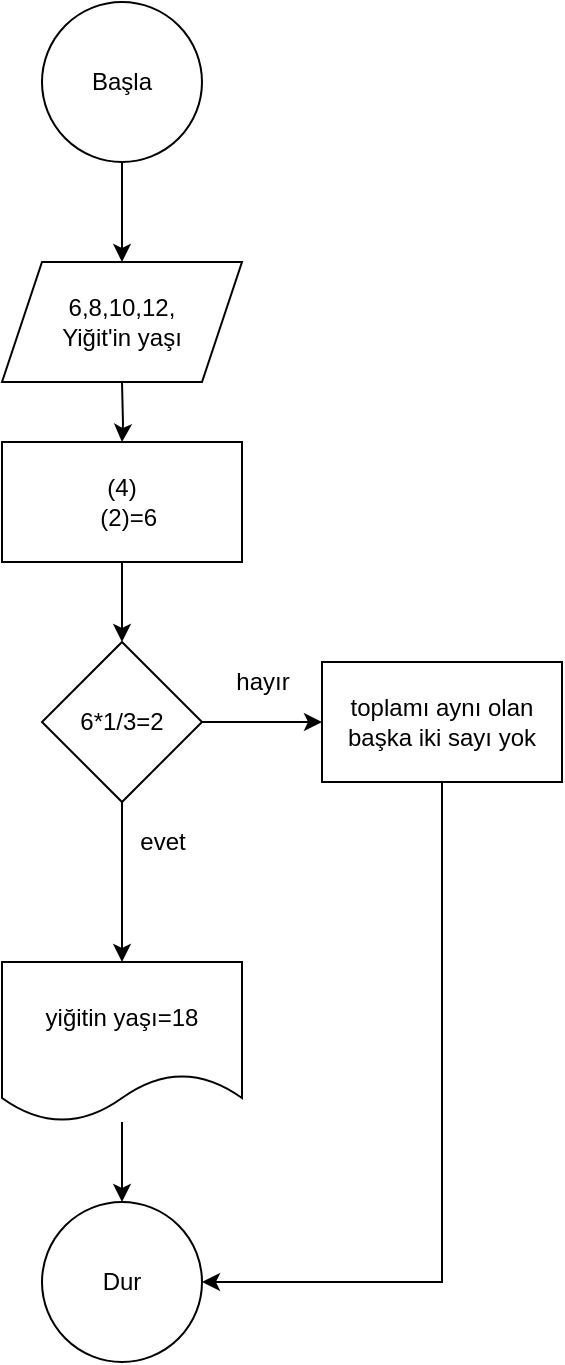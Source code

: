 <mxfile version="14.9.6" type="device"><diagram id="HBRzwLAR8RkwVjXHampY" name="Page-1"><mxGraphModel dx="1086" dy="806" grid="1" gridSize="10" guides="1" tooltips="1" connect="1" arrows="1" fold="1" page="1" pageScale="1" pageWidth="827" pageHeight="1169" math="0" shadow="0"><root><mxCell id="0"/><mxCell id="1" parent="0"/><mxCell id="fP17UIlayj0N3gaUhMBN-4" value="" style="edgeStyle=orthogonalEdgeStyle;rounded=0;orthogonalLoop=1;jettySize=auto;html=1;" parent="1" source="fP17UIlayj0N3gaUhMBN-1" edge="1"><mxGeometry relative="1" as="geometry"><mxPoint x="400" y="180" as="targetPoint"/></mxGeometry></mxCell><mxCell id="fP17UIlayj0N3gaUhMBN-1" value="Başla" style="ellipse;whiteSpace=wrap;html=1;aspect=fixed;" parent="1" vertex="1"><mxGeometry x="360" y="50" width="80" height="80" as="geometry"/></mxCell><mxCell id="fP17UIlayj0N3gaUhMBN-2" value="Dur" style="ellipse;whiteSpace=wrap;html=1;aspect=fixed;" parent="1" vertex="1"><mxGeometry x="360" y="650" width="80" height="80" as="geometry"/></mxCell><mxCell id="fP17UIlayj0N3gaUhMBN-6" value="" style="edgeStyle=orthogonalEdgeStyle;rounded=0;orthogonalLoop=1;jettySize=auto;html=1;" parent="1" target="fP17UIlayj0N3gaUhMBN-5" edge="1"><mxGeometry relative="1" as="geometry"><mxPoint x="400" y="240" as="sourcePoint"/></mxGeometry></mxCell><mxCell id="fP17UIlayj0N3gaUhMBN-8" value="" style="edgeStyle=orthogonalEdgeStyle;rounded=0;orthogonalLoop=1;jettySize=auto;html=1;" parent="1" source="fP17UIlayj0N3gaUhMBN-5" edge="1"><mxGeometry relative="1" as="geometry"><mxPoint x="400" y="370" as="targetPoint"/></mxGeometry></mxCell><mxCell id="fP17UIlayj0N3gaUhMBN-5" value="(4)&lt;br&gt;&amp;nbsp; (2)=6" style="whiteSpace=wrap;html=1;rounded=0;" parent="1" vertex="1"><mxGeometry x="340" y="270" width="120" height="60" as="geometry"/></mxCell><mxCell id="fP17UIlayj0N3gaUhMBN-11" value="" style="edgeStyle=orthogonalEdgeStyle;rounded=0;orthogonalLoop=1;jettySize=auto;html=1;" parent="1" source="fP17UIlayj0N3gaUhMBN-9" target="fP17UIlayj0N3gaUhMBN-10" edge="1"><mxGeometry relative="1" as="geometry"/></mxCell><mxCell id="fP17UIlayj0N3gaUhMBN-14" value="" style="edgeStyle=orthogonalEdgeStyle;rounded=0;orthogonalLoop=1;jettySize=auto;html=1;" parent="1" source="fP17UIlayj0N3gaUhMBN-9" target="fP17UIlayj0N3gaUhMBN-13" edge="1"><mxGeometry relative="1" as="geometry"/></mxCell><mxCell id="fP17UIlayj0N3gaUhMBN-9" value="&lt;span&gt;6*1/3=2&lt;/span&gt;" style="rhombus;whiteSpace=wrap;html=1;" parent="1" vertex="1"><mxGeometry x="360" y="370" width="80" height="80" as="geometry"/></mxCell><mxCell id="fP17UIlayj0N3gaUhMBN-18" value="" style="edgeStyle=orthogonalEdgeStyle;rounded=0;orthogonalLoop=1;jettySize=auto;html=1;" parent="1" source="fP17UIlayj0N3gaUhMBN-10" target="fP17UIlayj0N3gaUhMBN-2" edge="1"><mxGeometry relative="1" as="geometry"/></mxCell><mxCell id="fP17UIlayj0N3gaUhMBN-10" value="yiğitin yaşı=18" style="shape=document;whiteSpace=wrap;html=1;boundedLbl=1;" parent="1" vertex="1"><mxGeometry x="340" y="530" width="120" height="80" as="geometry"/></mxCell><mxCell id="fP17UIlayj0N3gaUhMBN-12" value="evet" style="text;html=1;align=center;verticalAlign=middle;resizable=0;points=[];autosize=1;strokeColor=none;" parent="1" vertex="1"><mxGeometry x="400" y="460" width="40" height="20" as="geometry"/></mxCell><mxCell id="fP17UIlayj0N3gaUhMBN-17" style="edgeStyle=orthogonalEdgeStyle;rounded=0;orthogonalLoop=1;jettySize=auto;html=1;entryX=1;entryY=0.5;entryDx=0;entryDy=0;" parent="1" source="fP17UIlayj0N3gaUhMBN-13" target="fP17UIlayj0N3gaUhMBN-2" edge="1"><mxGeometry relative="1" as="geometry"><Array as="points"><mxPoint x="560" y="690"/></Array></mxGeometry></mxCell><mxCell id="fP17UIlayj0N3gaUhMBN-13" value="toplamı aynı olan başka iki sayı yok" style="whiteSpace=wrap;html=1;" parent="1" vertex="1"><mxGeometry x="500" y="380" width="120" height="60" as="geometry"/></mxCell><mxCell id="fP17UIlayj0N3gaUhMBN-15" value="hayır" style="text;html=1;align=center;verticalAlign=middle;resizable=0;points=[];autosize=1;strokeColor=none;" parent="1" vertex="1"><mxGeometry x="450" y="380" width="40" height="20" as="geometry"/></mxCell><mxCell id="58VqMbSnKYuH_hBE000m-1" value="6,8,10,12,&lt;br&gt;Yiğit'in yaşı" style="shape=parallelogram;perimeter=parallelogramPerimeter;whiteSpace=wrap;html=1;fixedSize=1;" vertex="1" parent="1"><mxGeometry x="340" y="180" width="120" height="60" as="geometry"/></mxCell></root></mxGraphModel></diagram></mxfile>